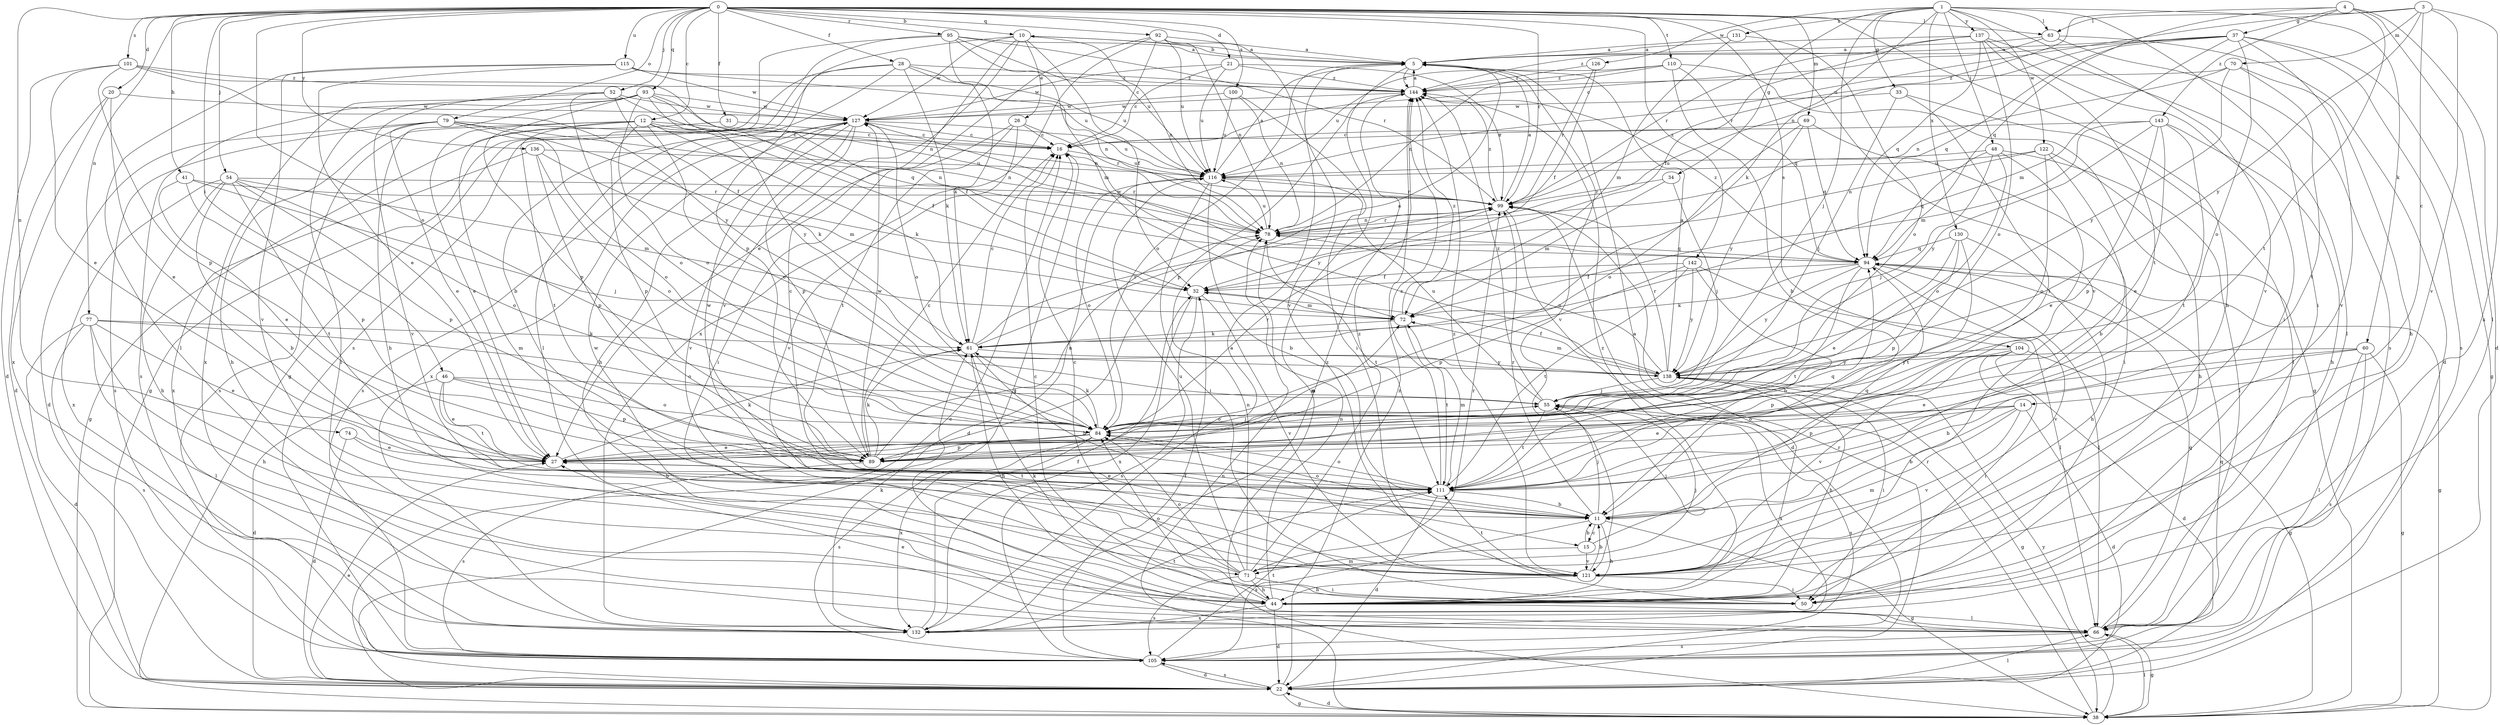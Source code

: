 strict digraph  {
0;
1;
3;
4;
5;
10;
11;
12;
14;
15;
16;
20;
21;
22;
26;
27;
28;
31;
32;
33;
34;
37;
38;
41;
44;
46;
48;
50;
52;
54;
55;
60;
61;
63;
66;
69;
70;
71;
72;
74;
77;
78;
79;
84;
89;
92;
93;
94;
95;
99;
100;
101;
104;
105;
110;
111;
115;
116;
121;
122;
126;
127;
130;
131;
132;
136;
137;
138;
142;
143;
144;
0 -> 10  [label=b];
0 -> 12  [label=c];
0 -> 20  [label=d];
0 -> 21  [label=d];
0 -> 28  [label=f];
0 -> 31  [label=f];
0 -> 41  [label=h];
0 -> 44  [label=h];
0 -> 46  [label=i];
0 -> 52  [label=j];
0 -> 54  [label=j];
0 -> 63  [label=l];
0 -> 69  [label=m];
0 -> 74  [label=n];
0 -> 77  [label=n];
0 -> 79  [label=o];
0 -> 84  [label=o];
0 -> 92  [label=q];
0 -> 93  [label=q];
0 -> 95  [label=r];
0 -> 99  [label=r];
0 -> 100  [label=s];
0 -> 101  [label=s];
0 -> 104  [label=s];
0 -> 110  [label=t];
0 -> 115  [label=u];
0 -> 121  [label=v];
0 -> 136  [label=y];
0 -> 142  [label=z];
1 -> 33  [label=g];
1 -> 34  [label=g];
1 -> 48  [label=i];
1 -> 50  [label=i];
1 -> 55  [label=j];
1 -> 60  [label=k];
1 -> 61  [label=k];
1 -> 63  [label=l];
1 -> 121  [label=v];
1 -> 122  [label=w];
1 -> 126  [label=w];
1 -> 130  [label=x];
1 -> 131  [label=x];
1 -> 137  [label=y];
3 -> 14  [label=c];
3 -> 63  [label=l];
3 -> 70  [label=m];
3 -> 116  [label=u];
3 -> 121  [label=v];
3 -> 132  [label=x];
3 -> 138  [label=y];
4 -> 22  [label=d];
4 -> 37  [label=g];
4 -> 66  [label=l];
4 -> 78  [label=n];
4 -> 94  [label=q];
4 -> 111  [label=t];
4 -> 143  [label=z];
5 -> 10  [label=b];
5 -> 38  [label=g];
5 -> 84  [label=o];
5 -> 121  [label=v];
5 -> 144  [label=z];
10 -> 5  [label=a];
10 -> 15  [label=c];
10 -> 26  [label=e];
10 -> 32  [label=f];
10 -> 78  [label=n];
10 -> 89  [label=p];
10 -> 121  [label=v];
10 -> 127  [label=w];
11 -> 15  [label=c];
11 -> 38  [label=g];
11 -> 44  [label=h];
11 -> 55  [label=j];
11 -> 84  [label=o];
11 -> 94  [label=q];
11 -> 99  [label=r];
11 -> 105  [label=s];
12 -> 16  [label=c];
12 -> 27  [label=e];
12 -> 32  [label=f];
12 -> 61  [label=k];
12 -> 71  [label=m];
12 -> 78  [label=n];
12 -> 84  [label=o];
12 -> 89  [label=p];
12 -> 105  [label=s];
12 -> 111  [label=t];
14 -> 11  [label=b];
14 -> 22  [label=d];
14 -> 27  [label=e];
14 -> 71  [label=m];
14 -> 84  [label=o];
14 -> 89  [label=p];
14 -> 121  [label=v];
15 -> 11  [label=b];
15 -> 55  [label=j];
15 -> 71  [label=m];
15 -> 121  [label=v];
16 -> 116  [label=u];
16 -> 138  [label=y];
20 -> 22  [label=d];
20 -> 27  [label=e];
20 -> 127  [label=w];
20 -> 132  [label=x];
21 -> 16  [label=c];
21 -> 99  [label=r];
21 -> 116  [label=u];
21 -> 127  [label=w];
21 -> 144  [label=z];
22 -> 16  [label=c];
22 -> 27  [label=e];
22 -> 38  [label=g];
22 -> 66  [label=l];
22 -> 99  [label=r];
22 -> 105  [label=s];
22 -> 144  [label=z];
26 -> 16  [label=c];
26 -> 50  [label=i];
26 -> 99  [label=r];
26 -> 111  [label=t];
26 -> 121  [label=v];
27 -> 61  [label=k];
27 -> 111  [label=t];
28 -> 11  [label=b];
28 -> 38  [label=g];
28 -> 61  [label=k];
28 -> 66  [label=l];
28 -> 78  [label=n];
28 -> 116  [label=u];
28 -> 144  [label=z];
31 -> 16  [label=c];
31 -> 38  [label=g];
32 -> 72  [label=m];
32 -> 105  [label=s];
32 -> 121  [label=v];
32 -> 132  [label=x];
33 -> 55  [label=j];
33 -> 66  [label=l];
33 -> 111  [label=t];
33 -> 127  [label=w];
34 -> 55  [label=j];
34 -> 72  [label=m];
34 -> 99  [label=r];
37 -> 5  [label=a];
37 -> 38  [label=g];
37 -> 72  [label=m];
37 -> 84  [label=o];
37 -> 94  [label=q];
37 -> 99  [label=r];
37 -> 105  [label=s];
37 -> 121  [label=v];
37 -> 144  [label=z];
38 -> 22  [label=d];
38 -> 66  [label=l];
38 -> 78  [label=n];
38 -> 99  [label=r];
38 -> 138  [label=y];
41 -> 27  [label=e];
41 -> 55  [label=j];
41 -> 89  [label=p];
41 -> 99  [label=r];
44 -> 5  [label=a];
44 -> 16  [label=c];
44 -> 22  [label=d];
44 -> 61  [label=k];
44 -> 66  [label=l];
44 -> 78  [label=n];
44 -> 132  [label=x];
44 -> 144  [label=z];
46 -> 22  [label=d];
46 -> 27  [label=e];
46 -> 55  [label=j];
46 -> 84  [label=o];
46 -> 89  [label=p];
46 -> 111  [label=t];
48 -> 27  [label=e];
48 -> 55  [label=j];
48 -> 66  [label=l];
48 -> 84  [label=o];
48 -> 94  [label=q];
48 -> 116  [label=u];
50 -> 84  [label=o];
52 -> 32  [label=f];
52 -> 84  [label=o];
52 -> 94  [label=q];
52 -> 105  [label=s];
52 -> 121  [label=v];
52 -> 127  [label=w];
54 -> 11  [label=b];
54 -> 44  [label=h];
54 -> 72  [label=m];
54 -> 84  [label=o];
54 -> 89  [label=p];
54 -> 99  [label=r];
54 -> 111  [label=t];
54 -> 132  [label=x];
55 -> 84  [label=o];
55 -> 105  [label=s];
55 -> 111  [label=t];
55 -> 116  [label=u];
55 -> 132  [label=x];
55 -> 144  [label=z];
60 -> 11  [label=b];
60 -> 27  [label=e];
60 -> 38  [label=g];
60 -> 66  [label=l];
60 -> 105  [label=s];
60 -> 138  [label=y];
61 -> 5  [label=a];
61 -> 11  [label=b];
61 -> 16  [label=c];
61 -> 44  [label=h];
61 -> 99  [label=r];
61 -> 138  [label=y];
63 -> 5  [label=a];
63 -> 16  [label=c];
63 -> 22  [label=d];
63 -> 105  [label=s];
66 -> 16  [label=c];
66 -> 27  [label=e];
66 -> 38  [label=g];
66 -> 94  [label=q];
66 -> 105  [label=s];
69 -> 16  [label=c];
69 -> 50  [label=i];
69 -> 84  [label=o];
69 -> 94  [label=q];
69 -> 138  [label=y];
70 -> 44  [label=h];
70 -> 78  [label=n];
70 -> 111  [label=t];
70 -> 138  [label=y];
70 -> 144  [label=z];
71 -> 16  [label=c];
71 -> 44  [label=h];
71 -> 50  [label=i];
71 -> 55  [label=j];
71 -> 78  [label=n];
71 -> 84  [label=o];
71 -> 99  [label=r];
71 -> 105  [label=s];
71 -> 116  [label=u];
71 -> 127  [label=w];
71 -> 144  [label=z];
72 -> 61  [label=k];
72 -> 111  [label=t];
72 -> 144  [label=z];
74 -> 11  [label=b];
74 -> 22  [label=d];
74 -> 27  [label=e];
77 -> 22  [label=d];
77 -> 27  [label=e];
77 -> 44  [label=h];
77 -> 61  [label=k];
77 -> 66  [label=l];
77 -> 84  [label=o];
77 -> 105  [label=s];
78 -> 94  [label=q];
78 -> 99  [label=r];
78 -> 111  [label=t];
78 -> 116  [label=u];
79 -> 16  [label=c];
79 -> 22  [label=d];
79 -> 27  [label=e];
79 -> 44  [label=h];
79 -> 61  [label=k];
79 -> 78  [label=n];
79 -> 84  [label=o];
79 -> 105  [label=s];
84 -> 27  [label=e];
84 -> 55  [label=j];
84 -> 61  [label=k];
84 -> 89  [label=p];
84 -> 99  [label=r];
84 -> 105  [label=s];
84 -> 132  [label=x];
89 -> 16  [label=c];
89 -> 61  [label=k];
89 -> 72  [label=m];
89 -> 78  [label=n];
89 -> 105  [label=s];
89 -> 127  [label=w];
92 -> 5  [label=a];
92 -> 16  [label=c];
92 -> 27  [label=e];
92 -> 78  [label=n];
92 -> 116  [label=u];
92 -> 121  [label=v];
92 -> 132  [label=x];
93 -> 32  [label=f];
93 -> 44  [label=h];
93 -> 66  [label=l];
93 -> 78  [label=n];
93 -> 84  [label=o];
93 -> 89  [label=p];
93 -> 127  [label=w];
93 -> 132  [label=x];
93 -> 138  [label=y];
94 -> 32  [label=f];
94 -> 38  [label=g];
94 -> 61  [label=k];
94 -> 66  [label=l];
94 -> 111  [label=t];
94 -> 121  [label=v];
94 -> 127  [label=w];
94 -> 138  [label=y];
94 -> 144  [label=z];
95 -> 5  [label=a];
95 -> 38  [label=g];
95 -> 61  [label=k];
95 -> 72  [label=m];
95 -> 99  [label=r];
95 -> 105  [label=s];
95 -> 116  [label=u];
99 -> 5  [label=a];
99 -> 22  [label=d];
99 -> 78  [label=n];
99 -> 144  [label=z];
100 -> 50  [label=i];
100 -> 78  [label=n];
100 -> 116  [label=u];
100 -> 127  [label=w];
101 -> 22  [label=d];
101 -> 27  [label=e];
101 -> 78  [label=n];
101 -> 89  [label=p];
101 -> 138  [label=y];
101 -> 144  [label=z];
104 -> 22  [label=d];
104 -> 38  [label=g];
104 -> 50  [label=i];
104 -> 89  [label=p];
104 -> 121  [label=v];
104 -> 138  [label=y];
105 -> 22  [label=d];
105 -> 32  [label=f];
105 -> 94  [label=q];
105 -> 111  [label=t];
110 -> 11  [label=b];
110 -> 38  [label=g];
110 -> 78  [label=n];
110 -> 94  [label=q];
110 -> 116  [label=u];
110 -> 144  [label=z];
111 -> 11  [label=b];
111 -> 22  [label=d];
111 -> 27  [label=e];
111 -> 72  [label=m];
111 -> 84  [label=o];
111 -> 94  [label=q];
111 -> 127  [label=w];
111 -> 144  [label=z];
115 -> 27  [label=e];
115 -> 66  [label=l];
115 -> 116  [label=u];
115 -> 121  [label=v];
115 -> 127  [label=w];
115 -> 144  [label=z];
116 -> 5  [label=a];
116 -> 11  [label=b];
116 -> 22  [label=d];
116 -> 50  [label=i];
116 -> 84  [label=o];
116 -> 99  [label=r];
121 -> 11  [label=b];
121 -> 44  [label=h];
121 -> 50  [label=i];
121 -> 111  [label=t];
121 -> 144  [label=z];
122 -> 11  [label=b];
122 -> 44  [label=h];
122 -> 78  [label=n];
122 -> 84  [label=o];
122 -> 116  [label=u];
126 -> 32  [label=f];
126 -> 99  [label=r];
126 -> 144  [label=z];
127 -> 16  [label=c];
127 -> 44  [label=h];
127 -> 84  [label=o];
127 -> 89  [label=p];
127 -> 105  [label=s];
127 -> 116  [label=u];
127 -> 121  [label=v];
127 -> 132  [label=x];
130 -> 27  [label=e];
130 -> 44  [label=h];
130 -> 89  [label=p];
130 -> 94  [label=q];
130 -> 111  [label=t];
131 -> 5  [label=a];
131 -> 72  [label=m];
131 -> 84  [label=o];
132 -> 5  [label=a];
132 -> 32  [label=f];
132 -> 61  [label=k];
132 -> 111  [label=t];
132 -> 144  [label=z];
136 -> 72  [label=m];
136 -> 84  [label=o];
136 -> 89  [label=p];
136 -> 116  [label=u];
136 -> 132  [label=x];
137 -> 5  [label=a];
137 -> 32  [label=f];
137 -> 50  [label=i];
137 -> 66  [label=l];
137 -> 84  [label=o];
137 -> 94  [label=q];
137 -> 99  [label=r];
137 -> 111  [label=t];
138 -> 5  [label=a];
138 -> 32  [label=f];
138 -> 38  [label=g];
138 -> 44  [label=h];
138 -> 50  [label=i];
138 -> 55  [label=j];
138 -> 72  [label=m];
138 -> 78  [label=n];
138 -> 99  [label=r];
142 -> 11  [label=b];
142 -> 32  [label=f];
142 -> 66  [label=l];
142 -> 89  [label=p];
142 -> 111  [label=t];
142 -> 138  [label=y];
143 -> 16  [label=c];
143 -> 27  [label=e];
143 -> 44  [label=h];
143 -> 72  [label=m];
143 -> 89  [label=p];
143 -> 111  [label=t];
143 -> 138  [label=y];
144 -> 5  [label=a];
144 -> 89  [label=p];
144 -> 127  [label=w];
}
